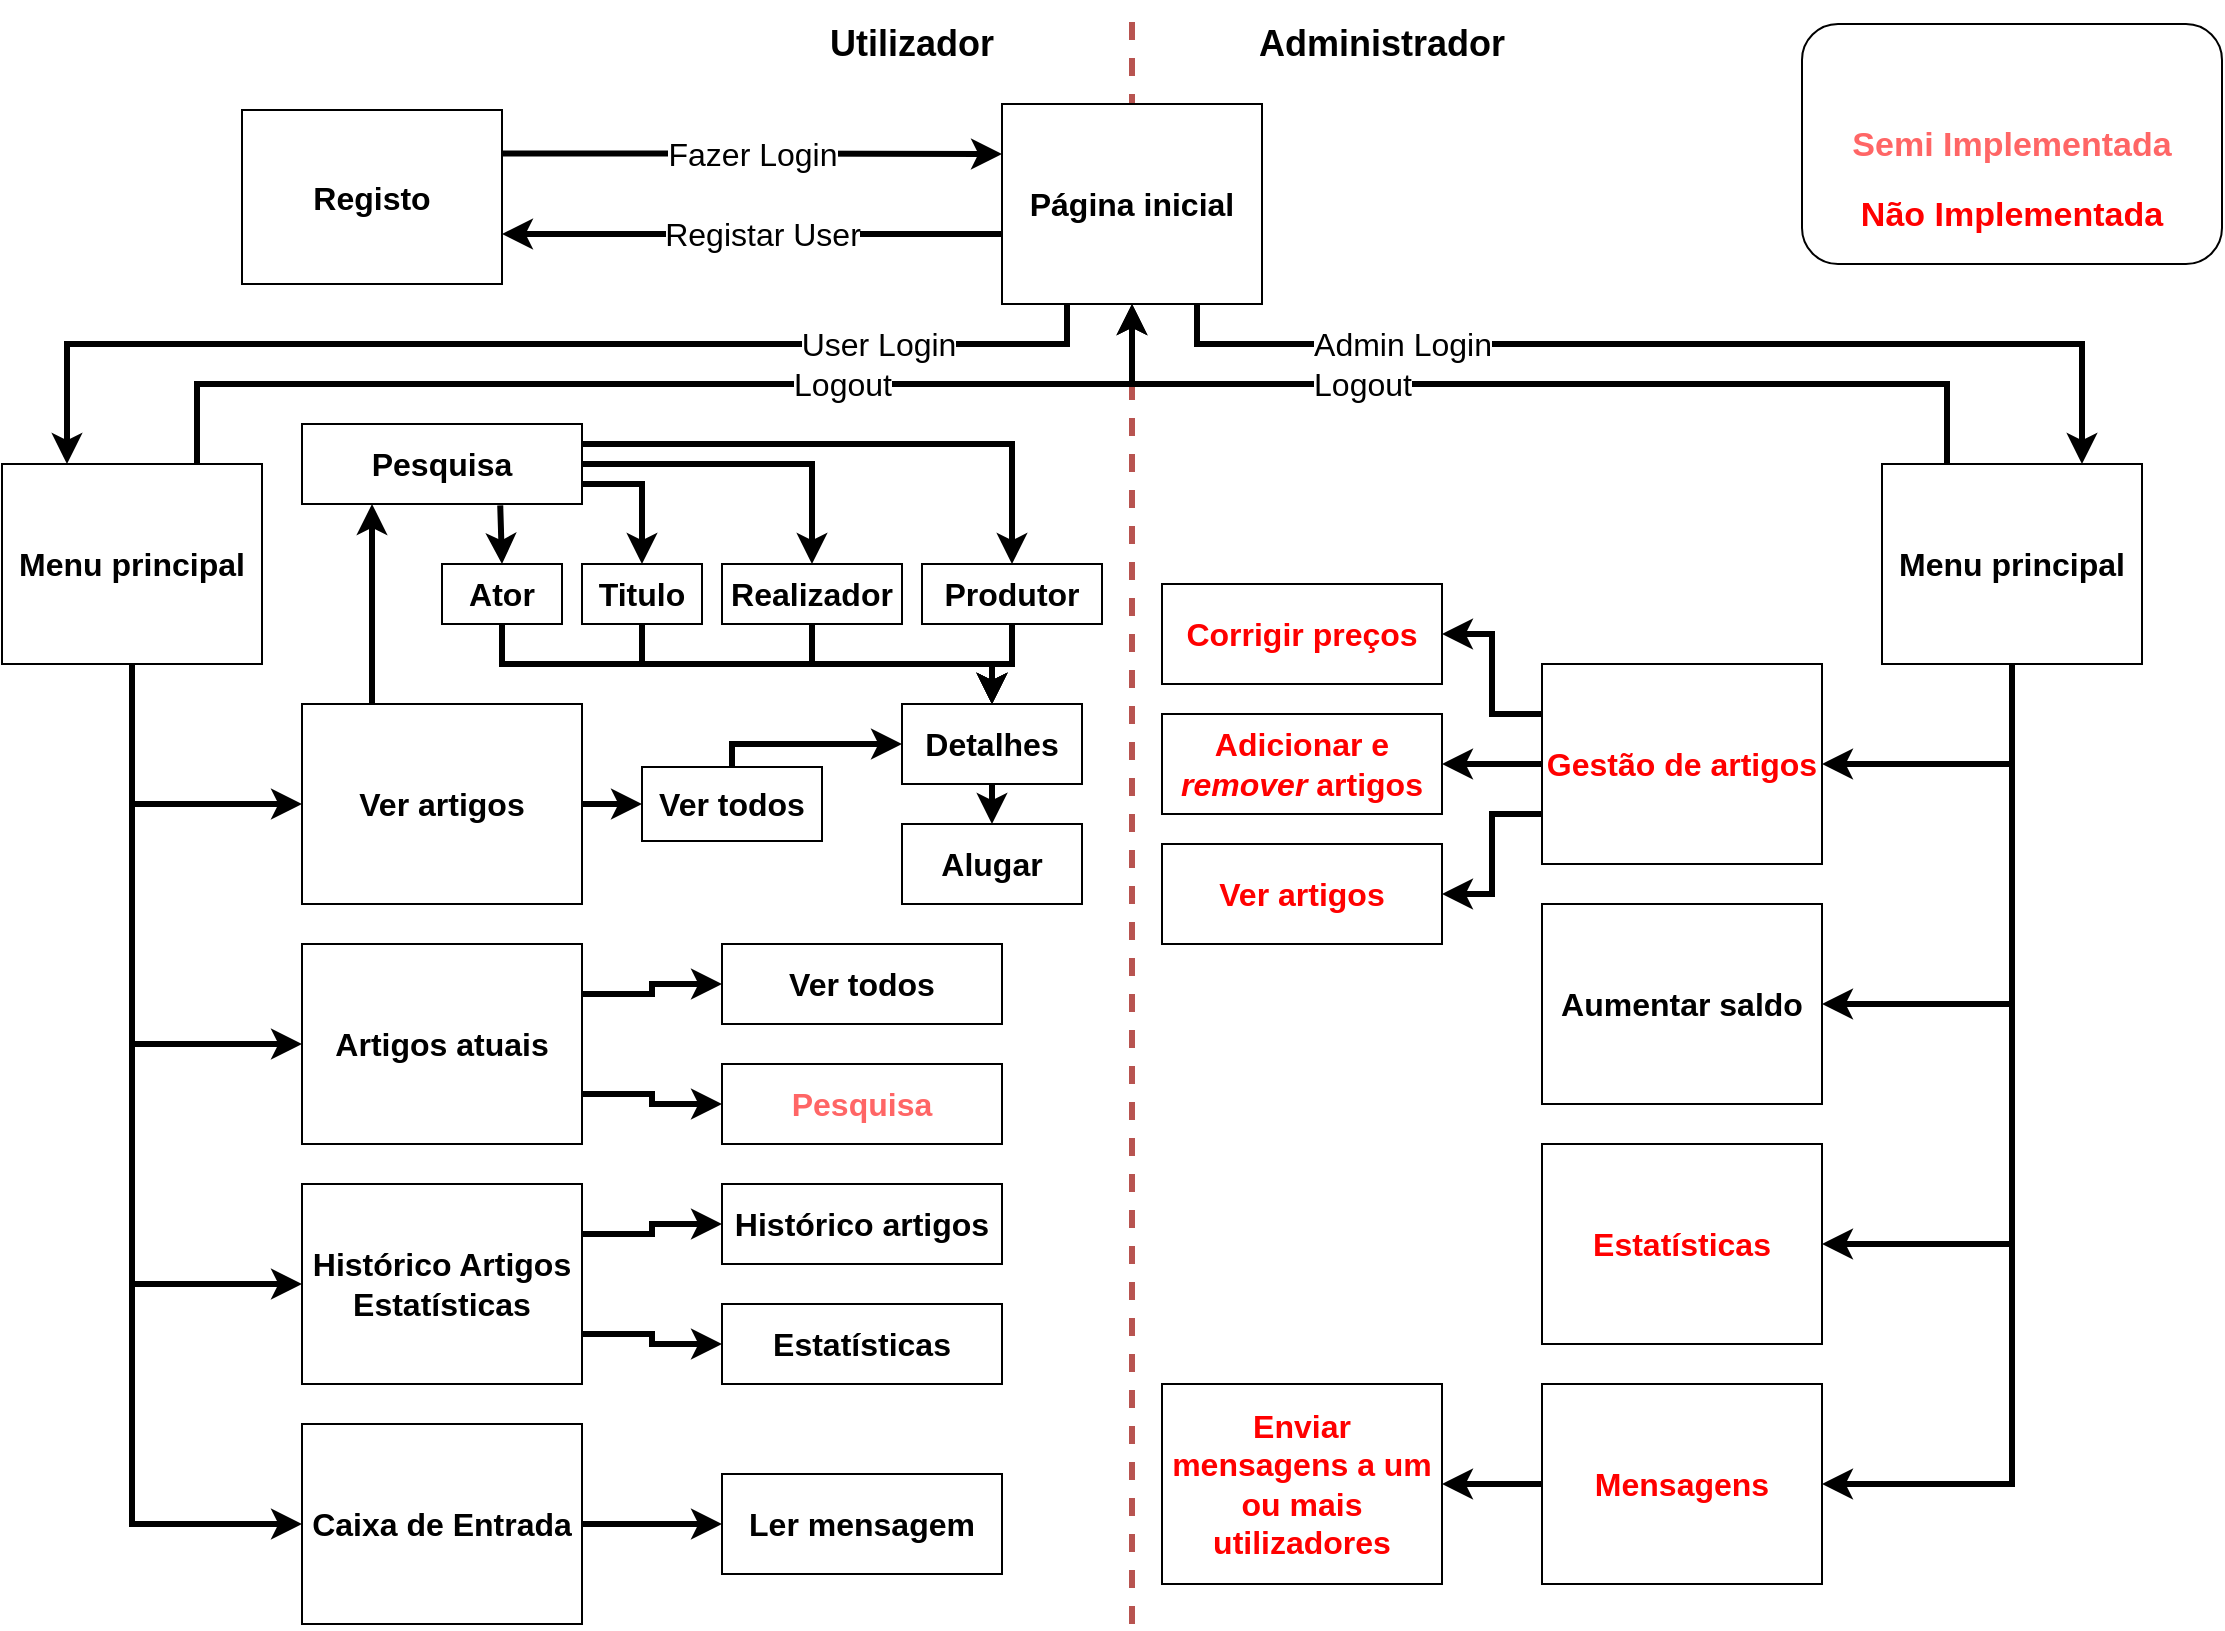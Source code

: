 <mxfile version="13.9.9" type="device"><diagram id="QfVZeXzvaqJgVR07FLNu" name="Página-1"><mxGraphModel dx="1707" dy="1055" grid="1" gridSize="10" guides="1" tooltips="1" connect="1" arrows="1" fold="1" page="1" pageScale="1" pageWidth="1169" pageHeight="827" math="0" shadow="0"><root><mxCell id="0"/><mxCell id="1" parent="0"/><mxCell id="ro-7x455uP3qhW_CSoQ_-24" value="" style="endArrow=none;dashed=1;html=1;strokeWidth=3;fillColor=#f8cecc;strokeColor=#b85450;" parent="1" edge="1"><mxGeometry width="50" height="50" relative="1" as="geometry"><mxPoint x="585" y="820" as="sourcePoint"/><mxPoint x="585" y="10" as="targetPoint"/></mxGeometry></mxCell><mxCell id="ro-7x455uP3qhW_CSoQ_-16" style="edgeStyle=orthogonalEdgeStyle;rounded=0;orthogonalLoop=1;jettySize=auto;html=1;exitX=0.5;exitY=1;exitDx=0;exitDy=0;entryX=0;entryY=0.5;entryDx=0;entryDy=0;strokeWidth=3;" parent="1" source="ro-7x455uP3qhW_CSoQ_-2" target="ro-7x455uP3qhW_CSoQ_-11" edge="1"><mxGeometry relative="1" as="geometry"/></mxCell><mxCell id="ro-7x455uP3qhW_CSoQ_-17" style="edgeStyle=orthogonalEdgeStyle;rounded=0;orthogonalLoop=1;jettySize=auto;html=1;exitX=0.5;exitY=1;exitDx=0;exitDy=0;entryX=0;entryY=0.5;entryDx=0;entryDy=0;strokeWidth=3;" parent="1" source="ro-7x455uP3qhW_CSoQ_-2" target="ro-7x455uP3qhW_CSoQ_-13" edge="1"><mxGeometry relative="1" as="geometry"/></mxCell><mxCell id="ro-7x455uP3qhW_CSoQ_-18" style="edgeStyle=orthogonalEdgeStyle;rounded=0;orthogonalLoop=1;jettySize=auto;html=1;exitX=0.5;exitY=1;exitDx=0;exitDy=0;entryX=0;entryY=0.5;entryDx=0;entryDy=0;strokeWidth=3;" parent="1" source="ro-7x455uP3qhW_CSoQ_-2" target="ro-7x455uP3qhW_CSoQ_-14" edge="1"><mxGeometry relative="1" as="geometry"/></mxCell><mxCell id="ro-7x455uP3qhW_CSoQ_-19" style="edgeStyle=orthogonalEdgeStyle;rounded=0;orthogonalLoop=1;jettySize=auto;html=1;exitX=0.5;exitY=1;exitDx=0;exitDy=0;entryX=0;entryY=0.5;entryDx=0;entryDy=0;strokeWidth=3;" parent="1" source="ro-7x455uP3qhW_CSoQ_-2" target="ro-7x455uP3qhW_CSoQ_-15" edge="1"><mxGeometry relative="1" as="geometry"/></mxCell><mxCell id="ro-7x455uP3qhW_CSoQ_-22" style="edgeStyle=orthogonalEdgeStyle;rounded=0;orthogonalLoop=1;jettySize=auto;html=1;exitX=0.75;exitY=0;exitDx=0;exitDy=0;entryX=0.5;entryY=1;entryDx=0;entryDy=0;strokeWidth=3;" parent="1" source="ro-7x455uP3qhW_CSoQ_-2" target="9L_IsfER9IGtBh4uvFm2-3" edge="1"><mxGeometry relative="1" as="geometry"><Array as="points"><mxPoint x="118" y="200"/><mxPoint x="585" y="200"/></Array></mxGeometry></mxCell><mxCell id="ro-7x455uP3qhW_CSoQ_-23" value="&lt;span style=&quot;font-size: 16px&quot;&gt;Logout&lt;/span&gt;" style="edgeLabel;html=1;align=center;verticalAlign=middle;resizable=0;points=[];" parent="ro-7x455uP3qhW_CSoQ_-22" vertex="1" connectable="0"><mxGeometry x="0.321" y="-3" relative="1" as="geometry"><mxPoint x="0.5" y="-3" as="offset"/></mxGeometry></mxCell><mxCell id="ro-7x455uP3qhW_CSoQ_-2" value="&lt;font size=&quot;1&quot;&gt;&lt;b style=&quot;font-size: 16px&quot;&gt;Menu principal&lt;/b&gt;&lt;/font&gt;" style="rounded=0;whiteSpace=wrap;html=1;" parent="1" vertex="1"><mxGeometry x="20" y="240" width="130" height="100" as="geometry"/></mxCell><mxCell id="ro-7x455uP3qhW_CSoQ_-20" style="edgeStyle=orthogonalEdgeStyle;rounded=0;orthogonalLoop=1;jettySize=auto;html=1;exitX=0.25;exitY=0;exitDx=0;exitDy=0;entryX=0.5;entryY=1;entryDx=0;entryDy=0;strokeWidth=3;" parent="1" source="ro-7x455uP3qhW_CSoQ_-4" target="9L_IsfER9IGtBh4uvFm2-3" edge="1"><mxGeometry relative="1" as="geometry"/></mxCell><mxCell id="ro-7x455uP3qhW_CSoQ_-21" value="&lt;span style=&quot;font-size: 16px&quot;&gt;Logout&lt;/span&gt;" style="edgeLabel;html=1;align=center;verticalAlign=middle;resizable=0;points=[];" parent="ro-7x455uP3qhW_CSoQ_-20" vertex="1" connectable="0"><mxGeometry x="-0.159" relative="1" as="geometry"><mxPoint x="-127.5" as="offset"/></mxGeometry></mxCell><mxCell id="ro-7x455uP3qhW_CSoQ_-34" style="edgeStyle=orthogonalEdgeStyle;rounded=0;orthogonalLoop=1;jettySize=auto;html=1;exitX=0.5;exitY=1;exitDx=0;exitDy=0;strokeWidth=3;" parent="1" source="ro-7x455uP3qhW_CSoQ_-4" target="ro-7x455uP3qhW_CSoQ_-30" edge="1"><mxGeometry relative="1" as="geometry"/></mxCell><mxCell id="ro-7x455uP3qhW_CSoQ_-35" style="edgeStyle=orthogonalEdgeStyle;rounded=0;orthogonalLoop=1;jettySize=auto;html=1;exitX=0.5;exitY=1;exitDx=0;exitDy=0;entryX=1;entryY=0.5;entryDx=0;entryDy=0;strokeWidth=3;" parent="1" source="ro-7x455uP3qhW_CSoQ_-4" target="ro-7x455uP3qhW_CSoQ_-31" edge="1"><mxGeometry relative="1" as="geometry"/></mxCell><mxCell id="ro-7x455uP3qhW_CSoQ_-36" style="edgeStyle=orthogonalEdgeStyle;rounded=0;orthogonalLoop=1;jettySize=auto;html=1;exitX=0.5;exitY=1;exitDx=0;exitDy=0;entryX=1;entryY=0.5;entryDx=0;entryDy=0;strokeWidth=3;" parent="1" source="ro-7x455uP3qhW_CSoQ_-4" target="ro-7x455uP3qhW_CSoQ_-32" edge="1"><mxGeometry relative="1" as="geometry"/></mxCell><mxCell id="ro-7x455uP3qhW_CSoQ_-37" style="edgeStyle=orthogonalEdgeStyle;rounded=0;orthogonalLoop=1;jettySize=auto;html=1;exitX=0.5;exitY=1;exitDx=0;exitDy=0;entryX=1;entryY=0.5;entryDx=0;entryDy=0;strokeWidth=3;" parent="1" source="ro-7x455uP3qhW_CSoQ_-4" target="ro-7x455uP3qhW_CSoQ_-33" edge="1"><mxGeometry relative="1" as="geometry"/></mxCell><mxCell id="ro-7x455uP3qhW_CSoQ_-4" value="&lt;b style=&quot;font-size: 16px&quot;&gt;Menu principal&lt;/b&gt;" style="rounded=0;whiteSpace=wrap;html=1;" parent="1" vertex="1"><mxGeometry x="960" y="240" width="130" height="100" as="geometry"/></mxCell><mxCell id="ro-7x455uP3qhW_CSoQ_-9" value="&lt;font style=&quot;font-size: 16px ; line-height: 120%&quot;&gt;User&amp;nbsp;&lt;/font&gt;&lt;span style=&quot;font-size: 16px&quot;&gt;Login&lt;/span&gt;" style="edgeStyle=orthogonalEdgeStyle;rounded=0;orthogonalLoop=1;jettySize=auto;html=1;exitX=0.25;exitY=1;exitDx=0;exitDy=0;entryX=0.25;entryY=0;entryDx=0;entryDy=0;strokeWidth=3;" parent="1" source="9L_IsfER9IGtBh4uvFm2-3" target="ro-7x455uP3qhW_CSoQ_-2" edge="1"><mxGeometry x="-0.606" relative="1" as="geometry"><Array as="points"><mxPoint x="553" y="180"/><mxPoint x="53" y="180"/></Array><mxPoint as="offset"/></mxGeometry></mxCell><mxCell id="ro-7x455uP3qhW_CSoQ_-10" value="&lt;font style=&quot;font-size: 16px&quot;&gt;Admin&amp;nbsp;&lt;/font&gt;&lt;span style=&quot;font-size: 16px&quot;&gt;Login&lt;/span&gt;" style="edgeStyle=orthogonalEdgeStyle;rounded=0;orthogonalLoop=1;jettySize=auto;html=1;exitX=0.75;exitY=1;exitDx=0;exitDy=0;strokeWidth=3;" parent="1" source="9L_IsfER9IGtBh4uvFm2-3" edge="1"><mxGeometry x="-0.531" relative="1" as="geometry"><mxPoint x="1060" y="240" as="targetPoint"/><Array as="points"><mxPoint x="618" y="180"/><mxPoint x="1060" y="180"/><mxPoint x="1060" y="240"/></Array><mxPoint as="offset"/></mxGeometry></mxCell><mxCell id="9L_IsfER9IGtBh4uvFm2-3" value="&lt;font size=&quot;1&quot;&gt;&lt;b style=&quot;font-size: 16px&quot;&gt;Página inicial&lt;/b&gt;&lt;/font&gt;" style="rounded=0;whiteSpace=wrap;html=1;" parent="1" vertex="1"><mxGeometry x="520" y="60" width="130" height="100" as="geometry"/></mxCell><mxCell id="ro-7x455uP3qhW_CSoQ_-29" value="&lt;font style=&quot;font-size: 16px&quot;&gt;Fazer Login&lt;/font&gt;" style="edgeStyle=orthogonalEdgeStyle;rounded=0;orthogonalLoop=1;jettySize=auto;html=1;exitX=1;exitY=0.25;exitDx=0;exitDy=0;entryX=0;entryY=0.25;entryDx=0;entryDy=0;strokeWidth=3;" parent="1" source="9L_IsfER9IGtBh4uvFm2-9" target="9L_IsfER9IGtBh4uvFm2-3" edge="1"><mxGeometry relative="1" as="geometry"/></mxCell><mxCell id="9L_IsfER9IGtBh4uvFm2-9" value="&lt;font size=&quot;1&quot;&gt;&lt;b style=&quot;font-size: 16px&quot;&gt;Registo&lt;/b&gt;&lt;/font&gt;" style="rounded=0;whiteSpace=wrap;html=1;" parent="1" vertex="1"><mxGeometry x="140" y="63" width="130" height="87" as="geometry"/></mxCell><mxCell id="9L_IsfER9IGtBh4uvFm2-10" value="&lt;font style=&quot;font-size: 16px&quot;&gt;Registar User&lt;/font&gt;" style="edgeStyle=orthogonalEdgeStyle;rounded=0;orthogonalLoop=1;jettySize=auto;html=1;strokeWidth=3;" parent="1" source="9L_IsfER9IGtBh4uvFm2-3" target="9L_IsfER9IGtBh4uvFm2-9" edge="1"><mxGeometry as="geometry"><Array as="points"><mxPoint x="470" y="125"/><mxPoint x="470" y="125"/></Array><mxPoint x="5" as="offset"/></mxGeometry></mxCell><mxCell id="E5-tzfpEWk5ZxaYE5mX4-24" style="edgeStyle=orthogonalEdgeStyle;rounded=0;orthogonalLoop=1;jettySize=auto;html=1;exitX=0.25;exitY=0;exitDx=0;exitDy=0;entryX=0.25;entryY=1;entryDx=0;entryDy=0;strokeWidth=3;" edge="1" parent="1" source="ro-7x455uP3qhW_CSoQ_-11" target="E5-tzfpEWk5ZxaYE5mX4-17"><mxGeometry relative="1" as="geometry"/></mxCell><mxCell id="E5-tzfpEWk5ZxaYE5mX4-34" style="edgeStyle=orthogonalEdgeStyle;rounded=0;orthogonalLoop=1;jettySize=auto;html=1;exitX=1;exitY=0.5;exitDx=0;exitDy=0;entryX=0;entryY=0.5;entryDx=0;entryDy=0;strokeWidth=3;" edge="1" parent="1" source="ro-7x455uP3qhW_CSoQ_-11" target="E5-tzfpEWk5ZxaYE5mX4-11"><mxGeometry relative="1" as="geometry"/></mxCell><mxCell id="ro-7x455uP3qhW_CSoQ_-11" value="&lt;font size=&quot;1&quot;&gt;&lt;b style=&quot;font-size: 16px&quot;&gt;Ver artigos&lt;/b&gt;&lt;/font&gt;" style="rounded=0;whiteSpace=wrap;html=1;" parent="1" vertex="1"><mxGeometry x="170" y="360" width="140" height="100" as="geometry"/></mxCell><mxCell id="E5-tzfpEWk5ZxaYE5mX4-8" style="edgeStyle=orthogonalEdgeStyle;rounded=0;orthogonalLoop=1;jettySize=auto;html=1;exitX=1;exitY=0.25;exitDx=0;exitDy=0;entryX=0;entryY=0.5;entryDx=0;entryDy=0;strokeWidth=3;" edge="1" parent="1" source="ro-7x455uP3qhW_CSoQ_-13" target="E5-tzfpEWk5ZxaYE5mX4-6"><mxGeometry relative="1" as="geometry"/></mxCell><mxCell id="E5-tzfpEWk5ZxaYE5mX4-9" style="edgeStyle=orthogonalEdgeStyle;rounded=0;orthogonalLoop=1;jettySize=auto;html=1;exitX=1;exitY=0.75;exitDx=0;exitDy=0;entryX=0;entryY=0.5;entryDx=0;entryDy=0;strokeWidth=3;" edge="1" parent="1" source="ro-7x455uP3qhW_CSoQ_-13" target="E5-tzfpEWk5ZxaYE5mX4-7"><mxGeometry relative="1" as="geometry"/></mxCell><mxCell id="ro-7x455uP3qhW_CSoQ_-13" value="&lt;font size=&quot;1&quot;&gt;&lt;b style=&quot;font-size: 16px&quot;&gt;Artigos atuais&lt;/b&gt;&lt;/font&gt;" style="rounded=0;whiteSpace=wrap;html=1;" parent="1" vertex="1"><mxGeometry x="170" y="480" width="140" height="100" as="geometry"/></mxCell><mxCell id="E5-tzfpEWk5ZxaYE5mX4-4" style="edgeStyle=orthogonalEdgeStyle;rounded=0;orthogonalLoop=1;jettySize=auto;html=1;exitX=1;exitY=0.75;exitDx=0;exitDy=0;entryX=0;entryY=0.5;entryDx=0;entryDy=0;strokeWidth=3;" edge="1" parent="1" source="ro-7x455uP3qhW_CSoQ_-14" target="E5-tzfpEWk5ZxaYE5mX4-2"><mxGeometry relative="1" as="geometry"/></mxCell><mxCell id="E5-tzfpEWk5ZxaYE5mX4-5" style="edgeStyle=orthogonalEdgeStyle;rounded=0;orthogonalLoop=1;jettySize=auto;html=1;exitX=1;exitY=0.25;exitDx=0;exitDy=0;entryX=0;entryY=0.5;entryDx=0;entryDy=0;strokeWidth=3;" edge="1" parent="1" source="ro-7x455uP3qhW_CSoQ_-14" target="E5-tzfpEWk5ZxaYE5mX4-1"><mxGeometry relative="1" as="geometry"/></mxCell><mxCell id="ro-7x455uP3qhW_CSoQ_-14" value="&lt;b style=&quot;font-size: 16px&quot;&gt;Histórico Artigos&lt;br&gt;Estatísticas&lt;br&gt;&lt;/b&gt;" style="rounded=0;whiteSpace=wrap;html=1;" parent="1" vertex="1"><mxGeometry x="170" y="600" width="140" height="100" as="geometry"/></mxCell><mxCell id="ro-7x455uP3qhW_CSoQ_-59" style="edgeStyle=orthogonalEdgeStyle;rounded=0;orthogonalLoop=1;jettySize=auto;html=1;exitX=1;exitY=0.5;exitDx=0;exitDy=0;entryX=0;entryY=0.5;entryDx=0;entryDy=0;strokeWidth=3;" parent="1" source="ro-7x455uP3qhW_CSoQ_-15" target="ro-7x455uP3qhW_CSoQ_-58" edge="1"><mxGeometry relative="1" as="geometry"/></mxCell><mxCell id="ro-7x455uP3qhW_CSoQ_-15" value="&lt;span style=&quot;font-size: 16px&quot;&gt;&lt;b&gt;Caixa de Entrada&lt;/b&gt;&lt;/span&gt;" style="rounded=0;whiteSpace=wrap;html=1;" parent="1" vertex="1"><mxGeometry x="170" y="720" width="140" height="100" as="geometry"/></mxCell><mxCell id="ro-7x455uP3qhW_CSoQ_-26" value="&lt;b&gt;&lt;font style=&quot;font-size: 18px;&quot;&gt;Utilizador&lt;/font&gt;&lt;/b&gt;" style="text;html=1;strokeColor=none;fillColor=none;align=center;verticalAlign=middle;whiteSpace=wrap;rounded=0;labelBackgroundColor=none;" parent="1" vertex="1"><mxGeometry x="430" y="10" width="90" height="40" as="geometry"/></mxCell><mxCell id="ro-7x455uP3qhW_CSoQ_-27" value="&lt;b&gt;&lt;font style=&quot;font-size: 18px&quot;&gt;Administrador&lt;/font&gt;&lt;/b&gt;" style="text;html=1;strokeColor=none;fillColor=none;align=center;verticalAlign=middle;whiteSpace=wrap;rounded=0;labelBackgroundColor=none;" parent="1" vertex="1"><mxGeometry x="650" y="10" width="120" height="40" as="geometry"/></mxCell><mxCell id="ro-7x455uP3qhW_CSoQ_-39" value="" style="edgeStyle=orthogonalEdgeStyle;rounded=0;orthogonalLoop=1;jettySize=auto;html=1;strokeWidth=3;exitX=0;exitY=0.25;exitDx=0;exitDy=0;" parent="1" source="ro-7x455uP3qhW_CSoQ_-30" target="ro-7x455uP3qhW_CSoQ_-38" edge="1"><mxGeometry relative="1" as="geometry"/></mxCell><mxCell id="ro-7x455uP3qhW_CSoQ_-43" style="edgeStyle=orthogonalEdgeStyle;rounded=0;orthogonalLoop=1;jettySize=auto;html=1;exitX=0;exitY=0.5;exitDx=0;exitDy=0;entryX=1;entryY=0.5;entryDx=0;entryDy=0;strokeWidth=3;" parent="1" source="ro-7x455uP3qhW_CSoQ_-30" target="ro-7x455uP3qhW_CSoQ_-40" edge="1"><mxGeometry relative="1" as="geometry"/></mxCell><mxCell id="ro-7x455uP3qhW_CSoQ_-44" style="edgeStyle=orthogonalEdgeStyle;rounded=0;orthogonalLoop=1;jettySize=auto;html=1;exitX=0;exitY=0.75;exitDx=0;exitDy=0;entryX=1;entryY=0.5;entryDx=0;entryDy=0;strokeWidth=3;" parent="1" source="ro-7x455uP3qhW_CSoQ_-30" target="ro-7x455uP3qhW_CSoQ_-41" edge="1"><mxGeometry relative="1" as="geometry"/></mxCell><mxCell id="ro-7x455uP3qhW_CSoQ_-30" value="&lt;span style=&quot;font-size: 16px&quot;&gt;&lt;b&gt;Gestão de artigos&lt;/b&gt;&lt;/span&gt;" style="rounded=0;whiteSpace=wrap;html=1;fontColor=#FF0000;" parent="1" vertex="1"><mxGeometry x="790" y="340" width="140" height="100" as="geometry"/></mxCell><mxCell id="ro-7x455uP3qhW_CSoQ_-31" value="&lt;span style=&quot;font-size: 16px&quot;&gt;&lt;b&gt;Aumentar saldo&lt;/b&gt;&lt;/span&gt;" style="rounded=0;whiteSpace=wrap;html=1;" parent="1" vertex="1"><mxGeometry x="790" y="460" width="140" height="100" as="geometry"/></mxCell><mxCell id="ro-7x455uP3qhW_CSoQ_-32" value="&lt;b style=&quot;font-size: 16px&quot;&gt;Estatísticas&lt;/b&gt;" style="rounded=0;whiteSpace=wrap;html=1;fontColor=#FF0000;" parent="1" vertex="1"><mxGeometry x="790" y="580" width="140" height="100" as="geometry"/></mxCell><mxCell id="ro-7x455uP3qhW_CSoQ_-50" value="" style="edgeStyle=orthogonalEdgeStyle;rounded=0;orthogonalLoop=1;jettySize=auto;html=1;strokeWidth=3;" parent="1" source="ro-7x455uP3qhW_CSoQ_-33" target="ro-7x455uP3qhW_CSoQ_-49" edge="1"><mxGeometry relative="1" as="geometry"/></mxCell><mxCell id="ro-7x455uP3qhW_CSoQ_-33" value="&lt;b style=&quot;font-size: 16px&quot;&gt;Mensagens&lt;/b&gt;" style="rounded=0;whiteSpace=wrap;html=1;fontColor=#FF0000;" parent="1" vertex="1"><mxGeometry x="790" y="700" width="140" height="100" as="geometry"/></mxCell><mxCell id="ro-7x455uP3qhW_CSoQ_-38" value="&lt;font size=&quot;1&quot;&gt;&lt;b style=&quot;font-size: 16px&quot;&gt;Corrigir preços&lt;/b&gt;&lt;/font&gt;" style="rounded=0;whiteSpace=wrap;html=1;fontColor=#FF0000;" parent="1" vertex="1"><mxGeometry x="600" y="300" width="140" height="50" as="geometry"/></mxCell><mxCell id="ro-7x455uP3qhW_CSoQ_-40" value="&lt;font size=&quot;1&quot;&gt;&lt;b style=&quot;font-size: 16px&quot;&gt;Adicionar e &lt;i&gt;remover &lt;/i&gt;artigos&lt;/b&gt;&lt;/font&gt;" style="rounded=0;whiteSpace=wrap;html=1;fontColor=#FF0000;" parent="1" vertex="1"><mxGeometry x="600" y="365" width="140" height="50" as="geometry"/></mxCell><mxCell id="ro-7x455uP3qhW_CSoQ_-41" value="&lt;font size=&quot;1&quot;&gt;&lt;b style=&quot;font-size: 16px&quot;&gt;Ver artigos&lt;/b&gt;&lt;/font&gt;" style="rounded=0;whiteSpace=wrap;html=1;fontColor=#FF0000;" parent="1" vertex="1"><mxGeometry x="600" y="430" width="140" height="50" as="geometry"/></mxCell><mxCell id="ro-7x455uP3qhW_CSoQ_-49" value="&lt;b style=&quot;font-size: 16px&quot;&gt;Enviar mensagens a um ou mais utilizadores&lt;/b&gt;" style="rounded=0;whiteSpace=wrap;html=1;fontColor=#FF0000;" parent="1" vertex="1"><mxGeometry x="600" y="700" width="140" height="100" as="geometry"/></mxCell><mxCell id="ro-7x455uP3qhW_CSoQ_-58" value="&lt;b style=&quot;font-size: 16px&quot;&gt;Ler mensagem&lt;/b&gt;" style="rounded=0;whiteSpace=wrap;html=1;" parent="1" vertex="1"><mxGeometry x="380" y="745" width="140" height="50" as="geometry"/></mxCell><mxCell id="E5-tzfpEWk5ZxaYE5mX4-1" value="&lt;b style=&quot;font-size: 16px&quot;&gt;Histórico artigos&lt;/b&gt;" style="rounded=0;whiteSpace=wrap;html=1;" vertex="1" parent="1"><mxGeometry x="380" y="600" width="140" height="40" as="geometry"/></mxCell><mxCell id="E5-tzfpEWk5ZxaYE5mX4-2" value="&lt;b style=&quot;font-size: 16px&quot;&gt;Estatísticas&lt;/b&gt;" style="rounded=0;whiteSpace=wrap;html=1;" vertex="1" parent="1"><mxGeometry x="380" y="660" width="140" height="40" as="geometry"/></mxCell><mxCell id="E5-tzfpEWk5ZxaYE5mX4-6" value="&lt;b style=&quot;font-size: 16px&quot;&gt;Ver todos&lt;/b&gt;" style="rounded=0;whiteSpace=wrap;html=1;" vertex="1" parent="1"><mxGeometry x="380" y="480" width="140" height="40" as="geometry"/></mxCell><mxCell id="E5-tzfpEWk5ZxaYE5mX4-7" value="&lt;b style=&quot;font-size: 16px&quot;&gt;Pesquisa&lt;/b&gt;" style="rounded=0;whiteSpace=wrap;html=1;fontColor=#FF6666;" vertex="1" parent="1"><mxGeometry x="380" y="540" width="140" height="40" as="geometry"/></mxCell><mxCell id="E5-tzfpEWk5ZxaYE5mX4-35" style="edgeStyle=orthogonalEdgeStyle;rounded=0;orthogonalLoop=1;jettySize=auto;html=1;exitX=0.5;exitY=0;exitDx=0;exitDy=0;entryX=0;entryY=0.5;entryDx=0;entryDy=0;strokeWidth=3;" edge="1" parent="1" source="E5-tzfpEWk5ZxaYE5mX4-11" target="E5-tzfpEWk5ZxaYE5mX4-13"><mxGeometry relative="1" as="geometry"><Array as="points"><mxPoint x="385" y="380"/></Array></mxGeometry></mxCell><mxCell id="E5-tzfpEWk5ZxaYE5mX4-11" value="&lt;b style=&quot;font-size: 16px&quot;&gt;Ver todos&lt;/b&gt;" style="rounded=0;whiteSpace=wrap;html=1;" vertex="1" parent="1"><mxGeometry x="340" y="391.5" width="90" height="37" as="geometry"/></mxCell><mxCell id="E5-tzfpEWk5ZxaYE5mX4-16" style="edgeStyle=orthogonalEdgeStyle;rounded=0;orthogonalLoop=1;jettySize=auto;html=1;exitX=0.5;exitY=1;exitDx=0;exitDy=0;entryX=0.5;entryY=0;entryDx=0;entryDy=0;strokeWidth=3;" edge="1" parent="1" source="E5-tzfpEWk5ZxaYE5mX4-13" target="E5-tzfpEWk5ZxaYE5mX4-14"><mxGeometry relative="1" as="geometry"/></mxCell><mxCell id="E5-tzfpEWk5ZxaYE5mX4-13" value="&lt;b style=&quot;font-size: 16px&quot;&gt;Detalhes&lt;br&gt;&lt;/b&gt;" style="rounded=0;whiteSpace=wrap;html=1;" vertex="1" parent="1"><mxGeometry x="470" y="360" width="90" height="40" as="geometry"/></mxCell><mxCell id="E5-tzfpEWk5ZxaYE5mX4-14" value="&lt;b style=&quot;font-size: 16px&quot;&gt;Alugar&lt;/b&gt;" style="rounded=0;whiteSpace=wrap;html=1;" vertex="1" parent="1"><mxGeometry x="470" y="420" width="90" height="40" as="geometry"/></mxCell><mxCell id="E5-tzfpEWk5ZxaYE5mX4-25" style="edgeStyle=orthogonalEdgeStyle;rounded=0;orthogonalLoop=1;jettySize=auto;html=1;exitX=0.708;exitY=1.018;exitDx=0;exitDy=0;entryX=0.5;entryY=0;entryDx=0;entryDy=0;strokeWidth=3;exitPerimeter=0;" edge="1" parent="1" source="E5-tzfpEWk5ZxaYE5mX4-17" target="E5-tzfpEWk5ZxaYE5mX4-21"><mxGeometry relative="1" as="geometry"/></mxCell><mxCell id="E5-tzfpEWk5ZxaYE5mX4-26" style="edgeStyle=orthogonalEdgeStyle;rounded=0;orthogonalLoop=1;jettySize=auto;html=1;exitX=1;exitY=0.75;exitDx=0;exitDy=0;entryX=0.5;entryY=0;entryDx=0;entryDy=0;strokeWidth=3;" edge="1" parent="1" source="E5-tzfpEWk5ZxaYE5mX4-17" target="E5-tzfpEWk5ZxaYE5mX4-18"><mxGeometry relative="1" as="geometry"/></mxCell><mxCell id="E5-tzfpEWk5ZxaYE5mX4-27" style="edgeStyle=orthogonalEdgeStyle;rounded=0;orthogonalLoop=1;jettySize=auto;html=1;exitX=1;exitY=0.5;exitDx=0;exitDy=0;entryX=0.5;entryY=0;entryDx=0;entryDy=0;strokeWidth=3;" edge="1" parent="1" source="E5-tzfpEWk5ZxaYE5mX4-17" target="E5-tzfpEWk5ZxaYE5mX4-19"><mxGeometry relative="1" as="geometry"/></mxCell><mxCell id="E5-tzfpEWk5ZxaYE5mX4-28" style="edgeStyle=orthogonalEdgeStyle;rounded=0;orthogonalLoop=1;jettySize=auto;html=1;exitX=1;exitY=0.25;exitDx=0;exitDy=0;entryX=0.5;entryY=0;entryDx=0;entryDy=0;strokeWidth=3;" edge="1" parent="1" source="E5-tzfpEWk5ZxaYE5mX4-17" target="E5-tzfpEWk5ZxaYE5mX4-20"><mxGeometry relative="1" as="geometry"/></mxCell><mxCell id="E5-tzfpEWk5ZxaYE5mX4-17" value="&lt;b style=&quot;font-size: 16px&quot;&gt;Pesquisa&lt;/b&gt;" style="rounded=0;whiteSpace=wrap;html=1;" vertex="1" parent="1"><mxGeometry x="170" y="220" width="140" height="40" as="geometry"/></mxCell><mxCell id="E5-tzfpEWk5ZxaYE5mX4-32" style="edgeStyle=orthogonalEdgeStyle;rounded=0;orthogonalLoop=1;jettySize=auto;html=1;exitX=0.5;exitY=1;exitDx=0;exitDy=0;strokeWidth=3;" edge="1" parent="1" source="E5-tzfpEWk5ZxaYE5mX4-18" target="E5-tzfpEWk5ZxaYE5mX4-13"><mxGeometry relative="1" as="geometry"/></mxCell><mxCell id="E5-tzfpEWk5ZxaYE5mX4-18" value="&lt;b style=&quot;font-size: 16px&quot;&gt;Titulo&lt;/b&gt;" style="rounded=0;whiteSpace=wrap;html=1;" vertex="1" parent="1"><mxGeometry x="310" y="290" width="60" height="30" as="geometry"/></mxCell><mxCell id="E5-tzfpEWk5ZxaYE5mX4-31" style="edgeStyle=orthogonalEdgeStyle;rounded=0;orthogonalLoop=1;jettySize=auto;html=1;exitX=0.5;exitY=1;exitDx=0;exitDy=0;entryX=0.5;entryY=0;entryDx=0;entryDy=0;strokeWidth=3;" edge="1" parent="1" source="E5-tzfpEWk5ZxaYE5mX4-19" target="E5-tzfpEWk5ZxaYE5mX4-13"><mxGeometry relative="1" as="geometry"/></mxCell><mxCell id="E5-tzfpEWk5ZxaYE5mX4-19" value="&lt;b style=&quot;font-size: 16px&quot;&gt;Realizador&lt;/b&gt;" style="rounded=0;whiteSpace=wrap;html=1;" vertex="1" parent="1"><mxGeometry x="380" y="290" width="90" height="30" as="geometry"/></mxCell><mxCell id="E5-tzfpEWk5ZxaYE5mX4-30" style="edgeStyle=orthogonalEdgeStyle;rounded=0;orthogonalLoop=1;jettySize=auto;html=1;exitX=0.5;exitY=1;exitDx=0;exitDy=0;entryX=0.5;entryY=0;entryDx=0;entryDy=0;strokeWidth=3;" edge="1" parent="1" source="E5-tzfpEWk5ZxaYE5mX4-20" target="E5-tzfpEWk5ZxaYE5mX4-13"><mxGeometry relative="1" as="geometry"/></mxCell><mxCell id="E5-tzfpEWk5ZxaYE5mX4-20" value="&lt;b style=&quot;font-size: 16px&quot;&gt;Produtor&lt;/b&gt;" style="rounded=0;whiteSpace=wrap;html=1;" vertex="1" parent="1"><mxGeometry x="480" y="290" width="90" height="30" as="geometry"/></mxCell><mxCell id="E5-tzfpEWk5ZxaYE5mX4-29" style="edgeStyle=orthogonalEdgeStyle;rounded=0;orthogonalLoop=1;jettySize=auto;html=1;exitX=0.5;exitY=1;exitDx=0;exitDy=0;strokeWidth=3;entryX=0.5;entryY=0;entryDx=0;entryDy=0;" edge="1" parent="1" source="E5-tzfpEWk5ZxaYE5mX4-21" target="E5-tzfpEWk5ZxaYE5mX4-13"><mxGeometry relative="1" as="geometry"><mxPoint x="440" y="360" as="targetPoint"/></mxGeometry></mxCell><mxCell id="E5-tzfpEWk5ZxaYE5mX4-21" value="&lt;b style=&quot;font-size: 16px&quot;&gt;Ator&lt;/b&gt;" style="rounded=0;whiteSpace=wrap;html=1;" vertex="1" parent="1"><mxGeometry x="240" y="290" width="60" height="30" as="geometry"/></mxCell><mxCell id="E5-tzfpEWk5ZxaYE5mX4-36" value="" style="rounded=1;whiteSpace=wrap;html=1;fontColor=#FF6666;" vertex="1" parent="1"><mxGeometry x="920" y="20" width="210" height="120" as="geometry"/></mxCell><mxCell id="E5-tzfpEWk5ZxaYE5mX4-37" value="&lt;b&gt;&lt;font style=&quot;font-size: 17px&quot;&gt;Semi&amp;nbsp;&lt;/font&gt;&lt;/b&gt;&lt;b&gt;&lt;font style=&quot;font-size: 17px&quot;&gt;Implementada&lt;/font&gt;&lt;/b&gt;" style="text;html=1;strokeColor=none;fillColor=none;align=center;verticalAlign=middle;whiteSpace=wrap;rounded=0;fontColor=#FF6666;fontSize=18;" vertex="1" parent="1"><mxGeometry x="920" y="65" width="210" height="30" as="geometry"/></mxCell><mxCell id="E5-tzfpEWk5ZxaYE5mX4-38" value="&lt;font color=&quot;#ff0000&quot;&gt;&lt;b&gt;&lt;font style=&quot;font-size: 17px&quot;&gt;Não&amp;nbsp;&lt;/font&gt;&lt;/b&gt;&lt;b&gt;&lt;font style=&quot;font-size: 17px&quot;&gt;Implementada&lt;/font&gt;&lt;/b&gt;&lt;/font&gt;" style="text;html=1;strokeColor=none;fillColor=none;align=center;verticalAlign=middle;whiteSpace=wrap;rounded=0;fontColor=#FF6666;fontSize=18;" vertex="1" parent="1"><mxGeometry x="920" y="100" width="210" height="30" as="geometry"/></mxCell><mxCell id="E5-tzfpEWk5ZxaYE5mX4-39" value="&lt;b&gt;&lt;font style=&quot;font-size: 17px&quot; color=&quot;#ffffff&quot;&gt;Implementada&lt;/font&gt;&lt;/b&gt;" style="text;html=1;strokeColor=none;fillColor=none;align=center;verticalAlign=middle;whiteSpace=wrap;rounded=0;fontColor=#FF6666;fontSize=18;" vertex="1" parent="1"><mxGeometry x="920" y="30" width="210" height="30" as="geometry"/></mxCell></root></mxGraphModel></diagram></mxfile>